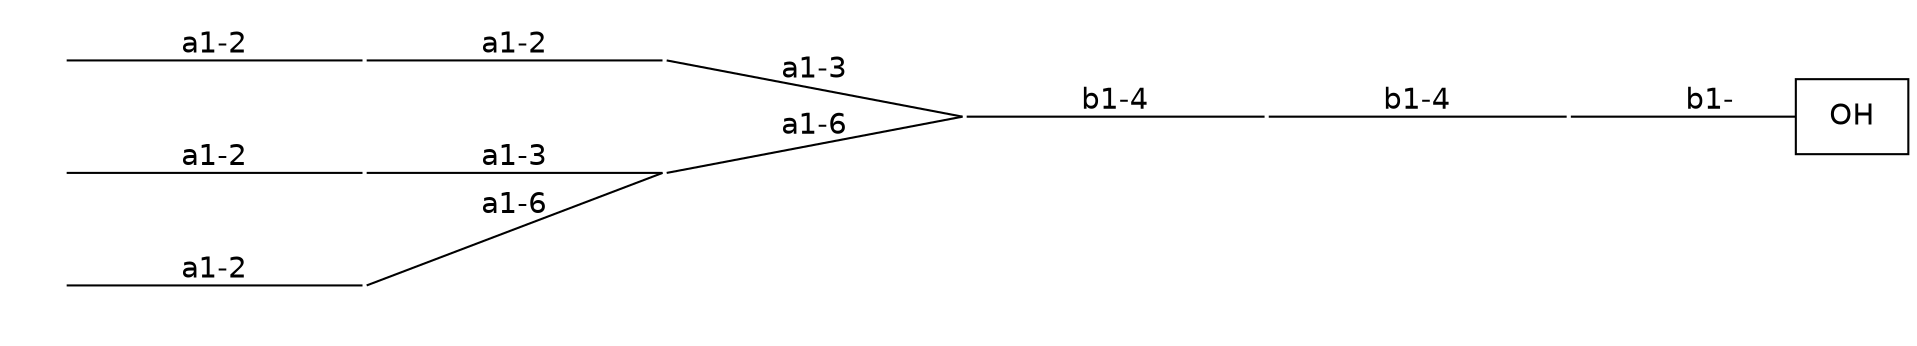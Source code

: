 graph G {graph [splines=false dpi=72 outputorder="edgesfirst"];
node [shape="none" fontname=DejaVuSans labelfontsize=12 label="none" size=50 fixedsize="true" scale="true"];
edge [labelfontsize=12 fontname=DejaVuSans labeldistance=1.2 labelangle=320.0];
rankdir=LR nodesep="0.05" ranksep="0.8";
0 [shape=box label="OH"]
1 [label="" height="0.7" image="includes/MolecularMetadata/Sugars/SNFG_Symbol_Images/DGlcNAc.svg"];
2 [label="" height="0.7" image="includes/MolecularMetadata/Sugars/SNFG_Symbol_Images/DGlcNAc.svg"];
3 [label="" height="0.7" image="includes/MolecularMetadata/Sugars/SNFG_Symbol_Images/DMan.svg"];
4 [label="" height="0.7" image="includes/MolecularMetadata/Sugars/SNFG_Symbol_Images/DMan.svg"];
5 [label="" height="0.7" image="includes/MolecularMetadata/Sugars/SNFG_Symbol_Images/DMan.svg"];
6 [label="" height="0.7" image="includes/MolecularMetadata/Sugars/SNFG_Symbol_Images/DMan.svg"];
7 [label="" height="0.7" image="includes/MolecularMetadata/Sugars/SNFG_Symbol_Images/DMan.svg"];
8 [label="" height="0.7" image="includes/MolecularMetadata/Sugars/SNFG_Symbol_Images/DMan.svg"];
9 [label="" height="0.7" image="includes/MolecularMetadata/Sugars/SNFG_Symbol_Images/DMan.svg"];
10 [label="" height="0.7" image="includes/MolecularMetadata/Sugars/SNFG_Symbol_Images/DMan.svg"];
11 [label="" height="0.7" image="includes/MolecularMetadata/Sugars/SNFG_Symbol_Images/DMan.svg"];
1--0 [label="b1-" headclip=true tailclip=false];
2--1 [label="b1-4" headclip=false tailclip=false];
3--2 [label="b1-4" headclip=false tailclip=false];
4--3 [label="a1-3" headclip=false tailclip=false];
7--3 [label="a1-6" headclip=false tailclip=false];
5--4 [label="a1-2" headclip=false tailclip=false];
6--5 [label="a1-2" headclip=false tailclip=false];
8--7 [label="a1-3" headclip=false tailclip=false];
10--7 [label="a1-6" headclip=false tailclip=false];
9--8 [label="a1-2" headclip=false tailclip=false];
11--10 [label="a1-2" headclip=false tailclip=false];
}
